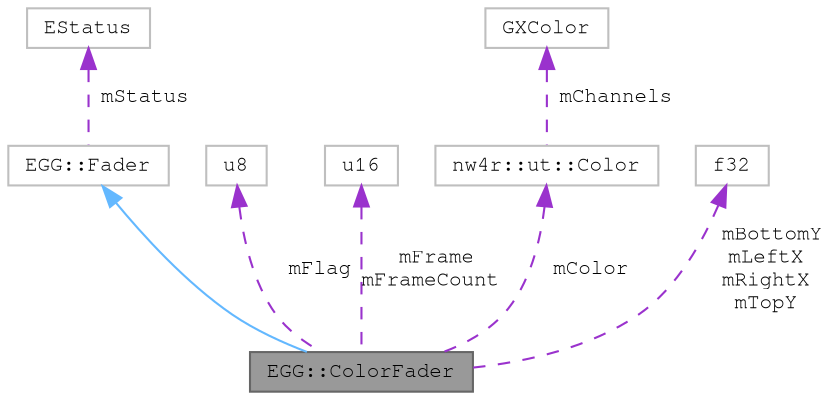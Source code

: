 digraph "EGG::ColorFader"
{
 // LATEX_PDF_SIZE
  bgcolor="transparent";
  edge [fontname=FreeMono,fontsize=10,labelfontname=FreeMono,labelfontsize=10];
  node [fontname=FreeMono,fontsize=10,shape=box,height=0.2,width=0.4];
  Node1 [label="EGG::ColorFader",height=0.2,width=0.4,color="gray40", fillcolor="grey60", style="filled", fontcolor="black",tooltip=" "];
  Node2 -> Node1 [dir="back",color="steelblue1",style="solid"];
  Node2 [label="EGG::Fader",height=0.2,width=0.4,color="grey75", fillcolor="white", style="filled",URL="$class_e_g_g_1_1_fader.html",tooltip=" "];
  Node3 -> Node2 [dir="back",color="darkorchid3",style="dashed",label=" mStatus" ];
  Node3 [label="EStatus",height=0.2,width=0.4,color="grey75", fillcolor="white", style="filled",tooltip=" "];
  Node4 -> Node1 [dir="back",color="darkorchid3",style="dashed",label=" mFlag" ];
  Node4 [label="u8",height=0.2,width=0.4,color="grey75", fillcolor="white", style="filled",tooltip=" "];
  Node5 -> Node1 [dir="back",color="darkorchid3",style="dashed",label=" mFrame\nmFrameCount" ];
  Node5 [label="u16",height=0.2,width=0.4,color="grey75", fillcolor="white", style="filled",URL="$classu16.html",tooltip=" "];
  Node6 -> Node1 [dir="back",color="darkorchid3",style="dashed",label=" mColor" ];
  Node6 [label="nw4r::ut::Color",height=0.2,width=0.4,color="grey75", fillcolor="white", style="filled",URL="$structnw4r_1_1ut_1_1_color.html",tooltip=" "];
  Node7 -> Node6 [dir="back",color="darkorchid3",style="dashed",label=" mChannels" ];
  Node7 [label="GXColor",height=0.2,width=0.4,color="grey75", fillcolor="white", style="filled",tooltip=" "];
  Node8 -> Node1 [dir="back",color="darkorchid3",style="dashed",label=" mBottomY\nmLeftX\nmRightX\nmTopY" ];
  Node8 [label="f32",height=0.2,width=0.4,color="grey75", fillcolor="white", style="filled",tooltip=" "];
}
